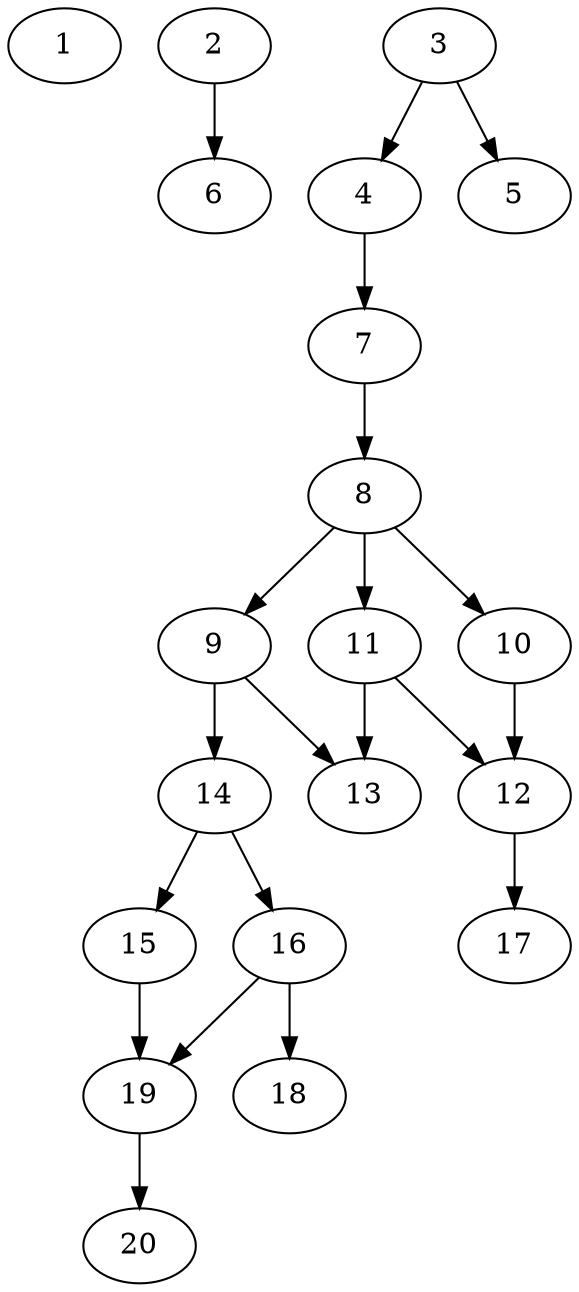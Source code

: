 // DAG automatically generated by daggen at Sat Jul 27 15:34:46 2019
// ./daggen --dot -n 20 --ccr 0.4 --fat 0.4 --regular 0.5 --density 0.4 --mindata 5242880 --maxdata 52428800 
digraph G {
  1 [size="97062400", alpha="0.06", expect_size="38824960"] 
  2 [size="65594880", alpha="0.05", expect_size="26237952"] 
  2 -> 6 [size ="26237952"]
  3 [size="75896320", alpha="0.05", expect_size="30358528"] 
  3 -> 4 [size ="30358528"]
  3 -> 5 [size ="30358528"]
  4 [size="29480960", alpha="0.08", expect_size="11792384"] 
  4 -> 7 [size ="11792384"]
  5 [size="15815680", alpha="0.02", expect_size="6326272"] 
  6 [size="50391040", alpha="0.02", expect_size="20156416"] 
  7 [size="41080320", alpha="0.15", expect_size="16432128"] 
  7 -> 8 [size ="16432128"]
  8 [size="113510400", alpha="0.09", expect_size="45404160"] 
  8 -> 9 [size ="45404160"]
  8 -> 10 [size ="45404160"]
  8 -> 11 [size ="45404160"]
  9 [size="130268160", alpha="0.04", expect_size="52107264"] 
  9 -> 13 [size ="52107264"]
  9 -> 14 [size ="52107264"]
  10 [size="79713280", alpha="0.08", expect_size="31885312"] 
  10 -> 12 [size ="31885312"]
  11 [size="100175360", alpha="0.00", expect_size="40070144"] 
  11 -> 12 [size ="40070144"]
  11 -> 13 [size ="40070144"]
  12 [size="15984640", alpha="0.02", expect_size="6393856"] 
  12 -> 17 [size ="6393856"]
  13 [size="47777280", alpha="0.06", expect_size="19110912"] 
  14 [size="79539200", alpha="0.01", expect_size="31815680"] 
  14 -> 15 [size ="31815680"]
  14 -> 16 [size ="31815680"]
  15 [size="129387520", alpha="0.16", expect_size="51755008"] 
  15 -> 19 [size ="51755008"]
  16 [size="25213440", alpha="0.05", expect_size="10085376"] 
  16 -> 18 [size ="10085376"]
  16 -> 19 [size ="10085376"]
  17 [size="34652160", alpha="0.16", expect_size="13860864"] 
  18 [size="120719360", alpha="0.00", expect_size="48287744"] 
  19 [size="53414400", alpha="0.07", expect_size="21365760"] 
  19 -> 20 [size ="21365760"]
  20 [size="76318720", alpha="0.06", expect_size="30527488"] 
}
